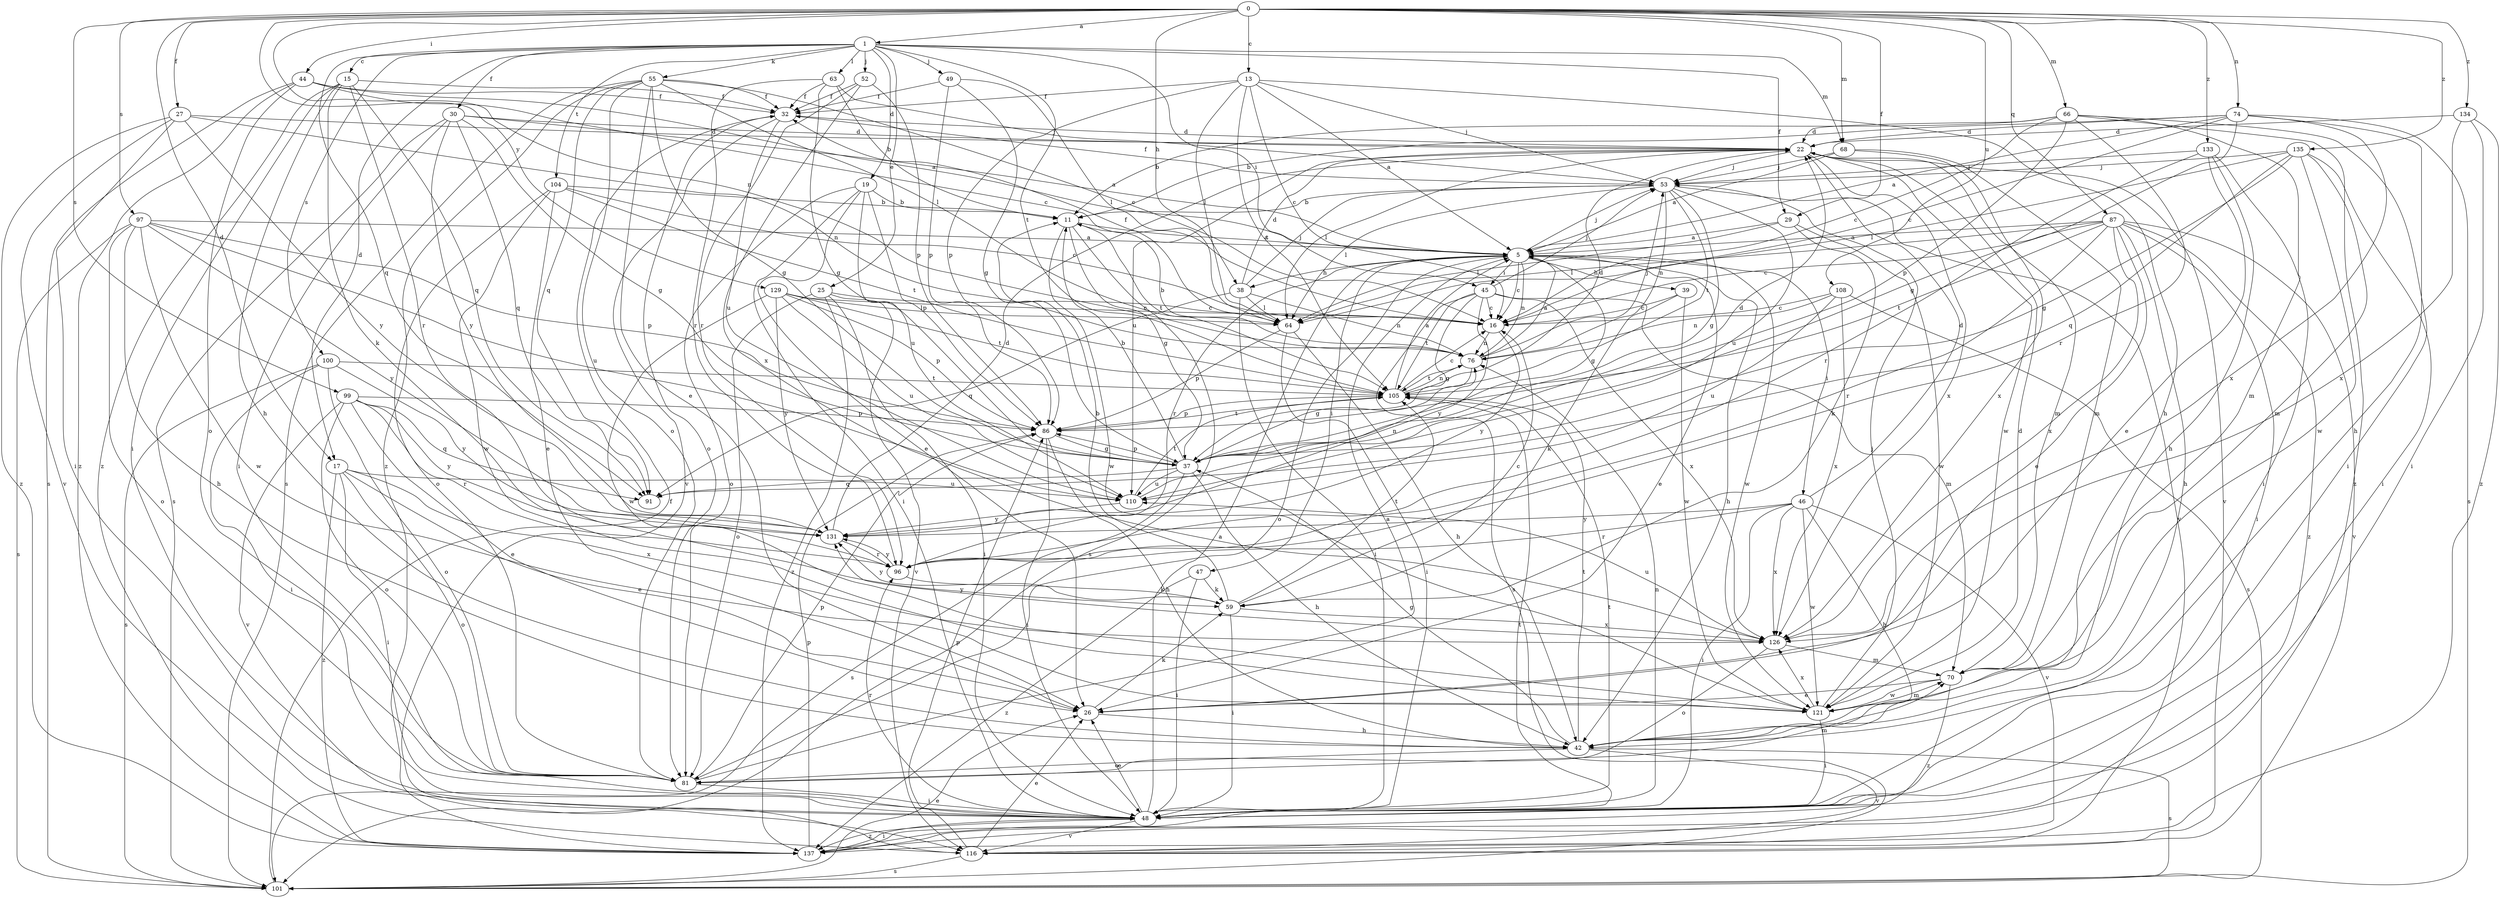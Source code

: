 strict digraph  {
0;
1;
5;
11;
13;
15;
16;
17;
19;
22;
25;
26;
27;
29;
30;
32;
37;
38;
39;
42;
44;
45;
46;
47;
48;
49;
52;
53;
55;
59;
63;
64;
66;
68;
70;
74;
76;
81;
86;
87;
91;
96;
97;
99;
100;
101;
104;
105;
108;
110;
116;
121;
126;
129;
131;
133;
134;
135;
137;
0 -> 1  [label=a];
0 -> 13  [label=c];
0 -> 17  [label=d];
0 -> 27  [label=f];
0 -> 29  [label=f];
0 -> 38  [label=h];
0 -> 44  [label=i];
0 -> 66  [label=m];
0 -> 68  [label=m];
0 -> 74  [label=n];
0 -> 76  [label=n];
0 -> 87  [label=q];
0 -> 97  [label=s];
0 -> 99  [label=s];
0 -> 108  [label=u];
0 -> 129  [label=y];
0 -> 133  [label=z];
0 -> 134  [label=z];
0 -> 135  [label=z];
1 -> 15  [label=c];
1 -> 17  [label=d];
1 -> 19  [label=d];
1 -> 25  [label=e];
1 -> 29  [label=f];
1 -> 30  [label=f];
1 -> 45  [label=i];
1 -> 49  [label=j];
1 -> 52  [label=j];
1 -> 55  [label=k];
1 -> 63  [label=l];
1 -> 68  [label=m];
1 -> 91  [label=q];
1 -> 100  [label=s];
1 -> 104  [label=t];
1 -> 105  [label=t];
5 -> 16  [label=c];
5 -> 26  [label=e];
5 -> 37  [label=g];
5 -> 38  [label=h];
5 -> 39  [label=h];
5 -> 42  [label=h];
5 -> 45  [label=i];
5 -> 46  [label=i];
5 -> 47  [label=i];
5 -> 53  [label=j];
5 -> 76  [label=n];
5 -> 81  [label=o];
5 -> 96  [label=r];
5 -> 121  [label=w];
11 -> 5  [label=a];
11 -> 37  [label=g];
11 -> 101  [label=s];
11 -> 105  [label=t];
11 -> 121  [label=w];
13 -> 5  [label=a];
13 -> 16  [label=c];
13 -> 32  [label=f];
13 -> 42  [label=h];
13 -> 53  [label=j];
13 -> 64  [label=l];
13 -> 86  [label=p];
13 -> 105  [label=t];
15 -> 32  [label=f];
15 -> 42  [label=h];
15 -> 48  [label=i];
15 -> 59  [label=k];
15 -> 91  [label=q];
15 -> 96  [label=r];
15 -> 137  [label=z];
16 -> 76  [label=n];
16 -> 131  [label=y];
17 -> 26  [label=e];
17 -> 48  [label=i];
17 -> 81  [label=o];
17 -> 110  [label=u];
17 -> 126  [label=x];
17 -> 137  [label=z];
19 -> 11  [label=b];
19 -> 26  [label=e];
19 -> 48  [label=i];
19 -> 81  [label=o];
19 -> 86  [label=p];
19 -> 110  [label=u];
22 -> 53  [label=j];
22 -> 64  [label=l];
22 -> 70  [label=m];
22 -> 110  [label=u];
22 -> 116  [label=v];
22 -> 121  [label=w];
22 -> 126  [label=x];
25 -> 16  [label=c];
25 -> 48  [label=i];
25 -> 81  [label=o];
25 -> 116  [label=v];
25 -> 137  [label=z];
26 -> 42  [label=h];
26 -> 59  [label=k];
27 -> 22  [label=d];
27 -> 48  [label=i];
27 -> 76  [label=n];
27 -> 116  [label=v];
27 -> 131  [label=y];
27 -> 137  [label=z];
29 -> 5  [label=a];
29 -> 59  [label=k];
29 -> 64  [label=l];
29 -> 121  [label=w];
30 -> 5  [label=a];
30 -> 22  [label=d];
30 -> 37  [label=g];
30 -> 48  [label=i];
30 -> 91  [label=q];
30 -> 101  [label=s];
30 -> 131  [label=y];
32 -> 22  [label=d];
32 -> 81  [label=o];
32 -> 110  [label=u];
32 -> 116  [label=v];
37 -> 11  [label=b];
37 -> 22  [label=d];
37 -> 42  [label=h];
37 -> 86  [label=p];
37 -> 91  [label=q];
37 -> 101  [label=s];
37 -> 110  [label=u];
38 -> 22  [label=d];
38 -> 48  [label=i];
38 -> 53  [label=j];
38 -> 64  [label=l];
38 -> 76  [label=n];
38 -> 91  [label=q];
39 -> 16  [label=c];
39 -> 59  [label=k];
39 -> 121  [label=w];
42 -> 37  [label=g];
42 -> 81  [label=o];
42 -> 101  [label=s];
42 -> 105  [label=t];
42 -> 116  [label=v];
44 -> 5  [label=a];
44 -> 16  [label=c];
44 -> 32  [label=f];
44 -> 81  [label=o];
44 -> 101  [label=s];
44 -> 137  [label=z];
45 -> 16  [label=c];
45 -> 37  [label=g];
45 -> 53  [label=j];
45 -> 70  [label=m];
45 -> 101  [label=s];
45 -> 105  [label=t];
45 -> 126  [label=x];
45 -> 131  [label=y];
46 -> 22  [label=d];
46 -> 42  [label=h];
46 -> 48  [label=i];
46 -> 96  [label=r];
46 -> 116  [label=v];
46 -> 121  [label=w];
46 -> 126  [label=x];
46 -> 131  [label=y];
47 -> 48  [label=i];
47 -> 59  [label=k];
47 -> 137  [label=z];
48 -> 5  [label=a];
48 -> 26  [label=e];
48 -> 76  [label=n];
48 -> 96  [label=r];
48 -> 105  [label=t];
48 -> 116  [label=v];
48 -> 137  [label=z];
49 -> 32  [label=f];
49 -> 37  [label=g];
49 -> 64  [label=l];
49 -> 86  [label=p];
52 -> 32  [label=f];
52 -> 86  [label=p];
52 -> 96  [label=r];
52 -> 126  [label=x];
53 -> 11  [label=b];
53 -> 32  [label=f];
53 -> 37  [label=g];
53 -> 64  [label=l];
53 -> 76  [label=n];
53 -> 105  [label=t];
53 -> 110  [label=u];
53 -> 116  [label=v];
55 -> 16  [label=c];
55 -> 26  [label=e];
55 -> 32  [label=f];
55 -> 37  [label=g];
55 -> 64  [label=l];
55 -> 81  [label=o];
55 -> 91  [label=q];
55 -> 101  [label=s];
55 -> 137  [label=z];
59 -> 11  [label=b];
59 -> 16  [label=c];
59 -> 48  [label=i];
59 -> 105  [label=t];
59 -> 126  [label=x];
59 -> 131  [label=y];
63 -> 11  [label=b];
63 -> 32  [label=f];
63 -> 37  [label=g];
63 -> 53  [label=j];
63 -> 96  [label=r];
64 -> 32  [label=f];
64 -> 42  [label=h];
64 -> 48  [label=i];
64 -> 86  [label=p];
66 -> 11  [label=b];
66 -> 16  [label=c];
66 -> 22  [label=d];
66 -> 48  [label=i];
66 -> 70  [label=m];
66 -> 86  [label=p];
66 -> 96  [label=r];
66 -> 137  [label=z];
68 -> 5  [label=a];
68 -> 53  [label=j];
68 -> 70  [label=m];
68 -> 126  [label=x];
70 -> 26  [label=e];
70 -> 121  [label=w];
70 -> 137  [label=z];
74 -> 5  [label=a];
74 -> 11  [label=b];
74 -> 16  [label=c];
74 -> 22  [label=d];
74 -> 37  [label=g];
74 -> 42  [label=h];
74 -> 101  [label=s];
74 -> 126  [label=x];
76 -> 5  [label=a];
76 -> 11  [label=b];
76 -> 37  [label=g];
76 -> 53  [label=j];
76 -> 105  [label=t];
81 -> 5  [label=a];
81 -> 48  [label=i];
81 -> 70  [label=m];
81 -> 86  [label=p];
86 -> 37  [label=g];
86 -> 42  [label=h];
86 -> 48  [label=i];
86 -> 105  [label=t];
87 -> 5  [label=a];
87 -> 16  [label=c];
87 -> 26  [label=e];
87 -> 42  [label=h];
87 -> 48  [label=i];
87 -> 64  [label=l];
87 -> 96  [label=r];
87 -> 105  [label=t];
87 -> 116  [label=v];
87 -> 126  [label=x];
87 -> 137  [label=z];
96 -> 59  [label=k];
96 -> 131  [label=y];
97 -> 5  [label=a];
97 -> 42  [label=h];
97 -> 81  [label=o];
97 -> 86  [label=p];
97 -> 101  [label=s];
97 -> 110  [label=u];
97 -> 121  [label=w];
97 -> 131  [label=y];
99 -> 26  [label=e];
99 -> 81  [label=o];
99 -> 86  [label=p];
99 -> 91  [label=q];
99 -> 96  [label=r];
99 -> 116  [label=v];
99 -> 131  [label=y];
100 -> 48  [label=i];
100 -> 81  [label=o];
100 -> 101  [label=s];
100 -> 105  [label=t];
100 -> 131  [label=y];
101 -> 26  [label=e];
101 -> 32  [label=f];
104 -> 11  [label=b];
104 -> 16  [label=c];
104 -> 26  [label=e];
104 -> 81  [label=o];
104 -> 105  [label=t];
104 -> 121  [label=w];
105 -> 5  [label=a];
105 -> 16  [label=c];
105 -> 22  [label=d];
105 -> 76  [label=n];
105 -> 86  [label=p];
108 -> 16  [label=c];
108 -> 76  [label=n];
108 -> 101  [label=s];
108 -> 110  [label=u];
108 -> 126  [label=x];
110 -> 76  [label=n];
110 -> 105  [label=t];
110 -> 131  [label=y];
116 -> 26  [label=e];
116 -> 86  [label=p];
116 -> 101  [label=s];
121 -> 22  [label=d];
121 -> 48  [label=i];
121 -> 53  [label=j];
121 -> 70  [label=m];
121 -> 126  [label=x];
126 -> 70  [label=m];
126 -> 81  [label=o];
126 -> 110  [label=u];
126 -> 131  [label=y];
129 -> 16  [label=c];
129 -> 64  [label=l];
129 -> 86  [label=p];
129 -> 105  [label=t];
129 -> 110  [label=u];
129 -> 121  [label=w];
129 -> 131  [label=y];
131 -> 22  [label=d];
131 -> 96  [label=r];
133 -> 26  [label=e];
133 -> 42  [label=h];
133 -> 48  [label=i];
133 -> 53  [label=j];
133 -> 96  [label=r];
134 -> 22  [label=d];
134 -> 48  [label=i];
134 -> 126  [label=x];
134 -> 137  [label=z];
135 -> 37  [label=g];
135 -> 48  [label=i];
135 -> 53  [label=j];
135 -> 64  [label=l];
135 -> 70  [label=m];
135 -> 91  [label=q];
135 -> 121  [label=w];
137 -> 48  [label=i];
137 -> 86  [label=p];
137 -> 105  [label=t];
}
